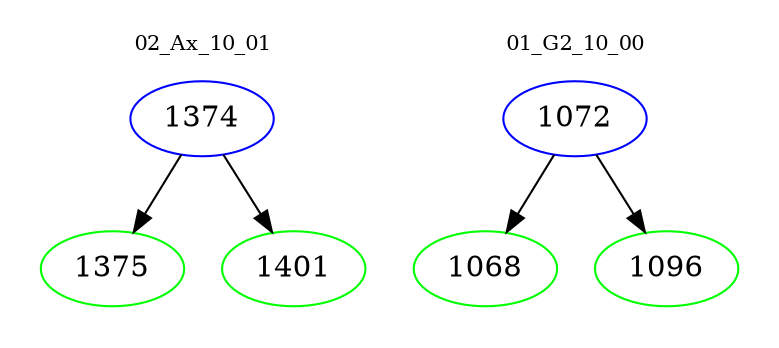 digraph{
subgraph cluster_0 {
color = white
label = "02_Ax_10_01";
fontsize=10;
T0_1374 [label="1374", color="blue"]
T0_1374 -> T0_1375 [color="black"]
T0_1375 [label="1375", color="green"]
T0_1374 -> T0_1401 [color="black"]
T0_1401 [label="1401", color="green"]
}
subgraph cluster_1 {
color = white
label = "01_G2_10_00";
fontsize=10;
T1_1072 [label="1072", color="blue"]
T1_1072 -> T1_1068 [color="black"]
T1_1068 [label="1068", color="green"]
T1_1072 -> T1_1096 [color="black"]
T1_1096 [label="1096", color="green"]
}
}
